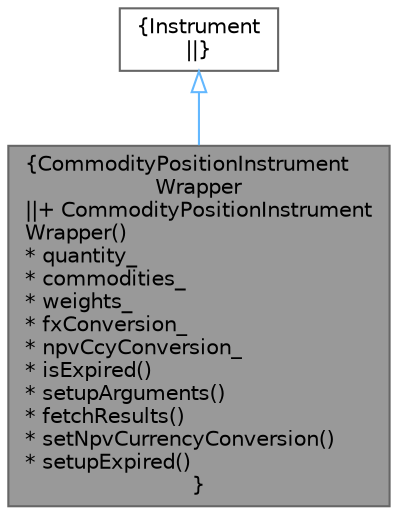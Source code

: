 digraph "CommodityPositionInstrumentWrapper"
{
 // INTERACTIVE_SVG=YES
 // LATEX_PDF_SIZE
  bgcolor="transparent";
  edge [fontname=Helvetica,fontsize=10,labelfontname=Helvetica,labelfontsize=10];
  node [fontname=Helvetica,fontsize=10,shape=box,height=0.2,width=0.4];
  Node1 [label="{CommodityPositionInstrument\lWrapper\n||+ CommodityPositionInstrument\lWrapper()\l* quantity_\l* commodities_\l* weights_\l* fxConversion_\l* npvCcyConversion_\l* isExpired()\l* setupArguments()\l* fetchResults()\l* setNpvCurrencyConversion()\l* setupExpired()\l}",height=0.2,width=0.4,color="gray40", fillcolor="grey60", style="filled", fontcolor="black",tooltip="Commodity Position instrument wrapper."];
  Node2 -> Node1 [dir="back",color="steelblue1",style="solid",arrowtail="onormal"];
  Node2 [label="{Instrument\n||}",height=0.2,width=0.4,color="gray40", fillcolor="white", style="filled",tooltip=" "];
}

